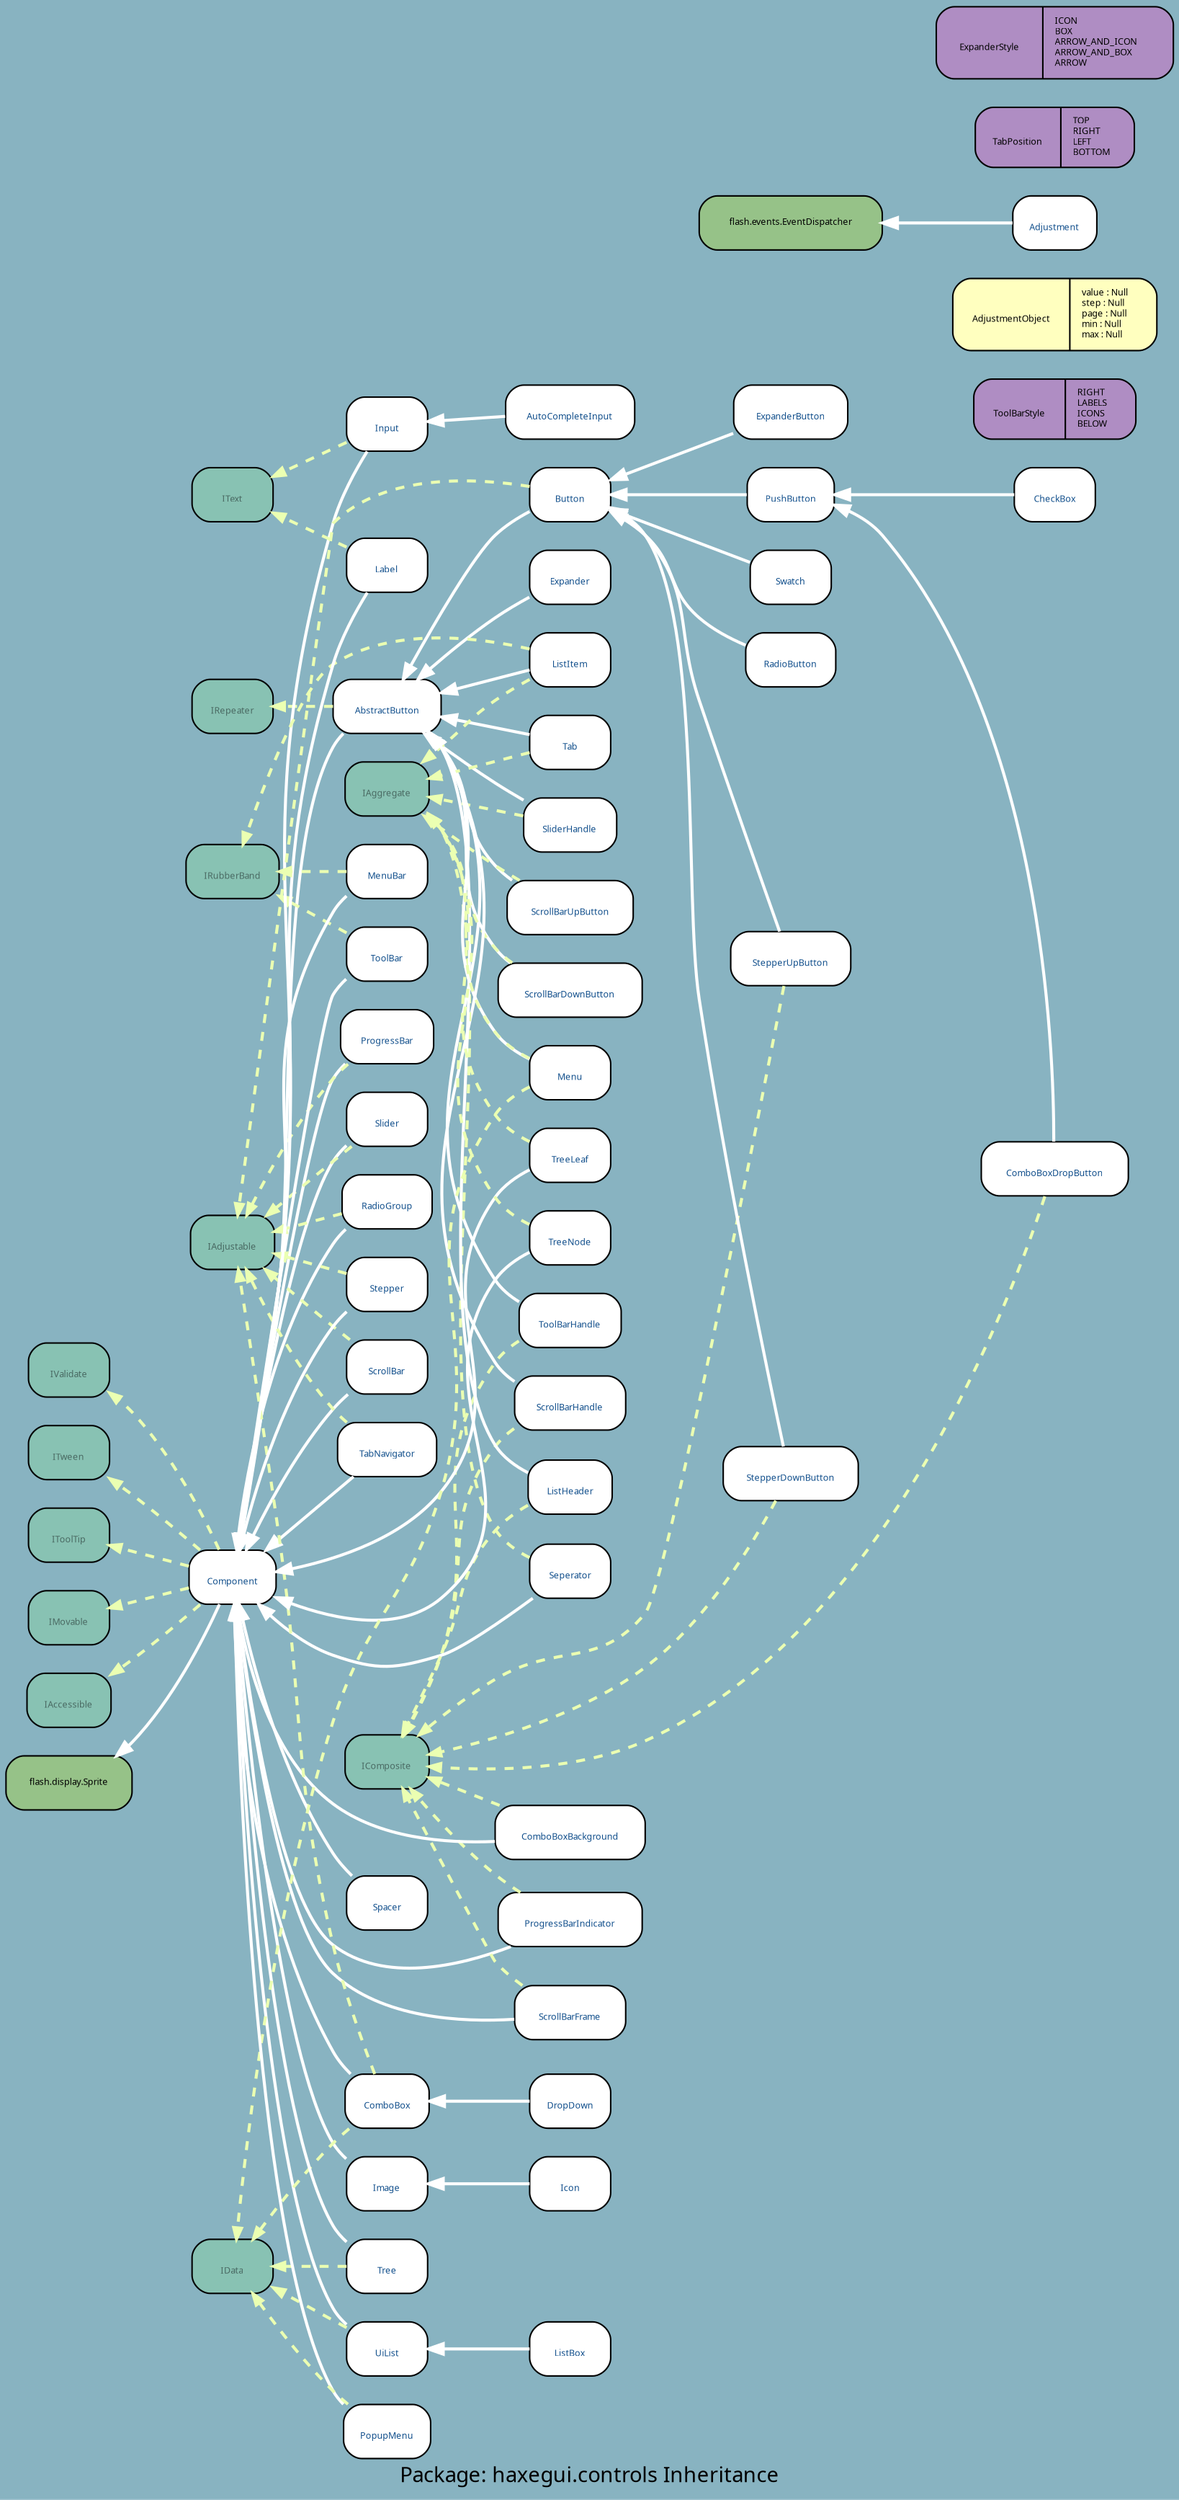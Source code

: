 digraph uml {
	graph [label="Package: haxegui.controls Inheritance", ratio=compress, rankdir=RL, smoothing=avg_dist, overlap=compress, packMode="graph", labelloc=c, fontname="DejaVu Sans Condenesed", fontsize=14, bgcolor="#88B3C1", fontcolor=black];
	node [label="\N", style="rounded,filled", fillcolor="#96c288", fontcolor="#104E8B", fontname="FFF Harmony", fontsize=6, shape=record, color=black];
	edge [fontname=Sans, fontsize=8, minlen="1.2", color=black, fontcolor=black];
	graph [lp="393,12",
		bb="0,0,786,1631"];
	"haxegui.controls.IValidate" [label="{\nIValidate}", fillcolor="#88c2b3", fontcolor="#496962", URL="../types/haxegui/controls/IValidate.html", tooltip="\nIValidate", portPos=w, pos="42,738", rects="15,720,69,756", width="0.75", height="0.50"];
	"haxegui.controls.ITween" [label="{\nITween}", fillcolor="#88c2b3", fontcolor="#496962", URL="../types/haxegui/controls/ITween.html", tooltip="\nITween", portPos=w, pos="42,684", rects="15,666,69,702", width="0.75", height="0.50"];
	"haxegui.controls.IToolTip" [label="{\nIToolTip}", fillcolor="#88c2b3", fontcolor="#496962", URL="../types/haxegui/controls/IToolTip.html", tooltip="\nIToolTip", portPos=w, pos="42,630", rects="15,612,69,648", width="0.75", height="0.50"];
	"haxegui.controls.IMovable" [label="{\nIMovable}", fillcolor="#88c2b3", fontcolor="#496962", URL="../types/haxegui/controls/IMovable.html", tooltip="\nIMovable", portPos=w, pos="42,576", rects="15,558,69,594", width="0.75", height="0.50"];
	"haxegui.controls.IAccessible" [label="{\nIAccessible}", fillcolor="#88c2b3", fontcolor="#496962", URL="../types/haxegui/controls/IAccessible.html", tooltip="\nIAccessible", portPos=w, pos="42,522", rects="14,504,70,540", width="0.78", height="0.50"];
	"haxegui.controls.Component" [label="{\nComponent}", fillcolor=white, URL="../types/haxegui/controls/Component.html", tooltip="\nComponent", portPos=w, pos="152,603", rects="123,585,181,621", width="0.81", height="0.50"];
	"flash.display.Sprite" [fontcolor=black, pos="42,468", rects="0,450,84,486", width="1.17", height="0.50"];
	"haxegui.controls.IComposite" [label="{\nIComposite}", fillcolor="#88c2b3", fontcolor="#496962", URL="../types/haxegui/controls/IComposite.html", tooltip="\nIComposite", portPos=w, pos="257,481", rects="229,463,285,499", width="0.78", height="0.50"];
	"haxegui.controls.ProgressBarIndicator" [label="{\nProgressBarIndicator}", fillcolor=white, URL="../types/haxegui/controls/ProgressBarIndicator.html", tooltip="\nProgressBarIndicator", portPos=w, pos="381,375", rects="333,357,429,393", width="1.33", height="0.50"];
	"haxegui.controls.IAdjustable" [label="{\nIAdjustable}", fillcolor="#88c2b3", fontcolor="#496962", URL="../types/haxegui/controls/IAdjustable.html", tooltip="\nIAdjustable", portPos=w, pos="152,822", rects="124,804,180,840", width="0.78", height="0.50"];
	"haxegui.controls.ProgressBar" [label="{\nProgressBar}", fillcolor=white, URL="../types/haxegui/controls/ProgressBar.html", tooltip="\nProgressBar", portPos=w, pos="257,957", rects="226,939,289,975", width="0.86", height="0.50"];
	"haxegui.controls.IRepeater" [label="{\nIRepeater}", fillcolor="#88c2b3", fontcolor="#496962", URL="../types/haxegui/controls/IRepeater.html", tooltip="\nIRepeater", portPos=w, pos="152,1173", rects="125,1155,179,1191", width="0.75", height="0.50"];
	"haxegui.controls.AbstractButton" [label="{\nAbstractButton}", fillcolor=white, URL="../types/haxegui/controls/AbstractButton.html", tooltip="\nAbstractButton", portPos=w, pos="257,1173", rects="221,1155,294,1191", width="1.00", height="0.50"];
	"haxegui.controls.IAggregate" [label="{\nIAggregate}", fillcolor="#88c2b3", fontcolor="#496962", URL="../types/haxegui/controls/IAggregate.html", tooltip="\nIAggregate", portPos=w, pos="257,1119", rects="229,1101,286,1137", width="0.78", height="0.50"];
	"haxegui.controls.SliderHandle" [label="{\nSliderHandle}", fillcolor=white, URL="../types/haxegui/controls/SliderHandle.html", tooltip="\nSliderHandle", portPos=w, pos="381,1095", rects="350,1077,412,1113", width="0.86", height="0.50"];
	"haxegui.controls.Slider" [label="{\nSlider}", fillcolor=white, URL="../types/haxegui/controls/Slider.html", tooltip="\nSlider", portPos=w, pos="257,903", rects="230,885,284,921", width="0.75", height="0.50"];
	"haxegui.controls.IText" [label="{\nIText}", fillcolor="#88c2b3", fontcolor="#496962", URL="../types/haxegui/controls/IText.html", tooltip="\nIText", portPos=w, pos="152,1311", rects="125,1293,179,1329", width="0.75", height="0.50"];
	"haxegui.controls.IRubberBand" [label="{\nIRubberBand}", fillcolor="#88c2b3", fontcolor="#496962", URL="../types/haxegui/controls/IRubberBand.html", tooltip="\nIRubberBand", portPos=w, pos="152,1065", rects="121,1047,184,1083", width="0.86", height="0.50"];
	"haxegui.controls.ToolBarStyle" [label="{\nToolBarStyle|RIGHT\lLABELS\lICONS\lBELOW\l}", fillcolor="#af8dc3", fontcolor=black, pos="707,1367", rects="653,1347,716,1387 716,1347,762,1387", width="1.50", height="0.56"];
	"haxegui.controls.ToolBarHandle" [label="{\nToolBarHandle}", fillcolor=white, URL="../types/haxegui/controls/ToolBarHandle.html", tooltip="\nToolBarHandle", portPos=w, pos="381,771", rects="347,753,416,789", width="0.94", height="0.50"];
	"haxegui.controls.ToolBar" [label="{\nToolBar}", fillcolor=white, URL="../types/haxegui/controls/ToolBar.html", tooltip="\nToolBar", portPos=w, pos="257,1011", rects="230,993,284,1029", width="0.75", height="0.50"];
	"haxegui.controls.Input" [label="{\nInput}", fillcolor=white, URL="../types/haxegui/controls/Input.html", tooltip="\nInput", portPos=w, pos="257,1357", rects="230,1339,284,1375", width="0.75", height="0.50"];
	"haxegui.controls.AutoCompleteInput" [label="{\nAutoCompleteInput}", fillcolor=white, URL="../types/haxegui/controls/AutoCompleteInput.html", tooltip="\nAutoCompleteInput", portPos=w, pos="381,1365", rects="338,1347,424,1383", width="1.19", height="0.50"];
	"haxegui.controls.RadioGroup" [label="{\nRadioGroup}", fillcolor=white, URL="../types/haxegui/controls/RadioGroup.html", tooltip="\nRadioGroup", portPos=w, pos="257,849", rects="227,831,287,867", width="0.83", height="0.50"];
	"haxegui.controls.Button" [label="{\nButton}", fillcolor=white, URL="../types/haxegui/controls/Button.html", tooltip="\nButton", portPos=w, pos="381,1311", rects="354,1293,408,1329", width="0.75", height="0.50"];
	"haxegui.controls.RadioButton" [label="{\nRadioButton}", fillcolor=white, URL="../types/haxegui/controls/RadioButton.html", tooltip="\nRadioButton", portPos=w, pos="530,1203", rects="500,1185,561,1221", width="0.83", height="0.50"];
	"haxegui.controls.AdjustmentObject" [label="{\nAdjustmentObject|value : Null\lstep : Null\lpage : Null\lmin : Null\lmax : Null\l}", fillcolor="#ffffbf", fontcolor=black, pos="707,1429", rects="639,1405,721,1453 721,1405,775,1453", width="1.89", height="0.67"];
	"haxegui.controls.Adjustment" [label="{\nAdjustment}", fillcolor=white, URL="../types/haxegui/controls/Adjustment.html", tooltip="\nAdjustment", portPos=w, pos="707,1489", rects="679,1471,736,1507", width="0.78", height="0.50"];
	"flash.events.EventDispatcher" [fontcolor=black, pos="530,1489", rects="469,1471,592,1507", width="1.69", height="0.50"];
	"haxegui.controls.ScrollBarUpButton" [label="{\nScrollBarUpButton}", fillcolor=white, URL="../types/haxegui/controls/ScrollBarUpButton.html", tooltip="\nScrollBarUpButton", portPos=w, pos="381,1041", rects="339,1023,424,1059", width="1.17", height="0.50"];
	"haxegui.controls.ScrollBarDownButton" [label="{\nScrollBarDownButton}", fillcolor=white, URL="../types/haxegui/controls/ScrollBarDownButton.html", tooltip="\nScrollBarDownButton", portPos=w, pos="381,987", rects="333,969,429,1005", width="1.33", height="0.50"];
	"haxegui.controls.ScrollBarHandle" [label="{\nScrollBarHandle}", fillcolor=white, URL="../types/haxegui/controls/ScrollBarHandle.html", tooltip="\nScrollBarHandle", portPos=w, pos="381,717", rects="344,699,419,735", width="1.03", height="0.50"];
	"haxegui.controls.ScrollBarFrame" [label="{\nScrollBarFrame}", fillcolor=white, URL="../types/haxegui/controls/ScrollBarFrame.html", tooltip="\nScrollBarFrame", portPos=w, pos="381,317", rects="344,299,419,335", width="1.03", height="0.50"];
	"haxegui.controls.ScrollBar" [label="{\nScrollBar}", fillcolor=white, URL="../types/haxegui/controls/ScrollBar.html", tooltip="\nScrollBar", portPos=w, pos="257,741", rects="230,723,284,759", width="0.75", height="0.50"];
	"haxegui.controls.Seperator" [label="{\nSeperator}", fillcolor=white, URL="../types/haxegui/controls/Seperator.html", tooltip="\nSeperator", portPos=w, pos="381,607", rects="354,589,408,625", width="0.75", height="0.50"];
	"haxegui.controls.Tab" [label="{\nTab}", fillcolor=white, URL="../types/haxegui/controls/Tab.html", tooltip="\nTab", portPos=w, pos="381,1149", rects="354,1131,408,1167", width="0.75", height="0.50"];
	"haxegui.controls.TabPosition" [label="{\nTabPosition|TOP\lRIGHT\lLEFT\lBOTTOM\l}", fillcolor="#af8dc3", fontcolor=black, pos="707,1545", rects="654,1525,712,1565 712,1525,760,1565", width="1.47", height="0.56"];
	"haxegui.controls.TabNavigator" [label="{\nTabNavigator}", fillcolor=white, URL="../types/haxegui/controls/TabNavigator.html", tooltip="\nTabNavigator", portPos=w, pos="257,687", rects="224,669,290,705", width="0.92", height="0.50"];
	"haxegui.controls.ExpanderStyle" [label="{\nExpanderStyle|ICON\lBOX\lARROW_AND_ICON\lARROW_AND_BOX\lARROW\l}", fillcolor="#af8dc3", fontcolor=black, pos="707,1607", rects="628,1583,699,1631 699,1583,786,1631", width="2.19", height="0.67"];
	"haxegui.controls.ExpanderButton" [label="{\nExpanderButton}", fillcolor=white, URL="../types/haxegui/controls/ExpanderButton.html", tooltip="\nExpanderButton", portPos=w, pos="530,1365", rects="492,1347,569,1383", width="1.06", height="0.50"];
	"haxegui.controls.Expander" [label="{\nExpander}", fillcolor=white, URL="../types/haxegui/controls/Expander.html", tooltip="\nExpander", portPos=w, pos="381,1257", rects="354,1239,408,1275", width="0.75", height="0.50"];
	"haxegui.controls.ListHeader" [label="{\nListHeader}", fillcolor=white, URL="../types/haxegui/controls/ListHeader.html", tooltip="\nListHeader", portPos=w, pos="381,662", rects="353,644,409,680", width="0.78", height="0.50"];
	"haxegui.controls.ListItem" [label="{\nListItem}", fillcolor=white, URL="../types/haxegui/controls/ListItem.html", tooltip="\nListItem", portPos=w, pos="381,1203", rects="354,1185,408,1221", width="0.75", height="0.50"];
	"haxegui.controls.IData" [label="{\nIData}", fillcolor="#88c2b3", fontcolor="#496962", URL="../types/haxegui/controls/IData.html", tooltip="\nIData", portPos=w, pos="152,151", rects="125,133,179,169", width="0.75", height="0.50"];
	"haxegui.controls.UiList" [label="{\nUiList}", fillcolor=white, URL="../types/haxegui/controls/UiList.html", tooltip="\nUiList", portPos=w, pos="257,97", rects="230,79,284,115", width="0.75", height="0.50"];
	"haxegui.controls.ListBox" [label="{\nListBox}", fillcolor=white, URL="../types/haxegui/controls/ListBox.html", tooltip="\nListBox", portPos=w, pos="381,97", rects="354,79,408,115", width="0.75", height="0.50"];
	"haxegui.controls.Image" [label="{\nImage}", fillcolor=white, URL="../types/haxegui/controls/Image.html", tooltip="\nImage", portPos=w, pos="257,205", rects="230,187,284,223", width="0.75", height="0.50"];
	"haxegui.controls.Icon" [label="{\nIcon}", fillcolor=white, URL="../types/haxegui/controls/Icon.html", tooltip="\nIcon", portPos=w, pos="381,205", rects="354,187,408,223", width="0.75", height="0.50"];
	"haxegui.controls.Label" [label="{\nLabel}", fillcolor=white, URL="../types/haxegui/controls/Label.html", tooltip="\nLabel", portPos=w, pos="257,1265", rects="230,1247,284,1283", width="0.75", height="0.50"];
	"haxegui.controls.PushButton" [label="{\nPushButton}", fillcolor=white, URL="../types/haxegui/controls/PushButton.html", tooltip="\nPushButton", portPos=w, pos="530,1311", rects="501,1293,560,1329", width="0.81", height="0.50"];
	"haxegui.controls.ComboBoxDropButton" [label="{\nComboBoxDropButton}", fillcolor=white, URL="../types/haxegui/controls/ComboBoxDropButton.html", tooltip="\nComboBoxDropButton", portPos=w, pos="707,867", rects="658,849,757,885", width="1.36", height="0.50"];
	"haxegui.controls.ComboBoxBackground" [label="{\nComboBoxBackground}", fillcolor=white, URL="../types/haxegui/controls/ComboBoxBackground.html", tooltip="\nComboBoxBackground", portPos=w, pos="381,436", rects="331,418,432,454", width="1.39", height="0.50"];
	"haxegui.controls.ComboBox" [label="{\nComboBox}", fillcolor=white, URL="../types/haxegui/controls/ComboBox.html", tooltip="\nComboBox", portPos=w, pos="257,259", rects="229,241,285,277", width="0.78", height="0.50"];
	"haxegui.controls.DropDown" [label="{\nDropDown}", fillcolor=white, URL="../types/haxegui/controls/DropDown.html", tooltip="\nDropDown", portPos=w, pos="381,259", rects="354,241,408,277", width="0.75", height="0.50"];
	"haxegui.controls.StepperUpButton" [label="{\nStepperUpButton}", fillcolor=white, URL="../types/haxegui/controls/StepperUpButton.html", tooltip="\nStepperUpButton", portPos=w, pos="530,1009", rects="490,991,571,1027", width="1.11", height="0.50"];
	"haxegui.controls.StepperDownButton" [label="{\nStepperDownButton}", fillcolor=white, URL="../types/haxegui/controls/StepperDownButton.html", tooltip="\nStepperDownButton", portPos=w, pos="530,674", rects="485,656,576,692", width="1.25", height="0.50"];
	"haxegui.controls.Stepper" [label="{\nStepper}", fillcolor=white, URL="../types/haxegui/controls/Stepper.html", tooltip="\nStepper", portPos=w, pos="257,795", rects="230,777,284,813", width="0.75", height="0.50"];
	"haxegui.controls.Swatch" [label="{\nSwatch}", fillcolor=white, URL="../types/haxegui/controls/Swatch.html", tooltip="\nSwatch", portPos=w, pos="530,1257", rects="503,1239,557,1275", width="0.75", height="0.50"];
	"haxegui.controls.TreeLeaf" [label="{\nTreeLeaf}", fillcolor=white, URL="../types/haxegui/controls/TreeLeaf.html", tooltip="\nTreeLeaf", portPos=w, pos="381,879", rects="354,861,408,897", width="0.75", height="0.50"];
	"haxegui.controls.TreeNode" [label="{\nTreeNode}", fillcolor=white, URL="../types/haxegui/controls/TreeNode.html", tooltip="\nTreeNode", portPos=w, pos="381,825", rects="354,807,408,843", width="0.75", height="0.50"];
	"haxegui.controls.Tree" [label="{\nTree}", fillcolor=white, URL="../types/haxegui/controls/Tree.html", tooltip="\nTree", portPos=w, pos="257,151", rects="230,133,284,169", width="0.75", height="0.50"];
	"haxegui.controls.Spacer" [label="{\nSpacer}", fillcolor=white, URL="../types/haxegui/controls/Spacer.html", tooltip="\nSpacer", portPos=w, pos="257,389", rects="230,371,284,407", width="0.75", height="0.50"];
	"haxegui.controls.Menu" [label="{\nMenu}", fillcolor=white, URL="../types/haxegui/controls/Menu.html", tooltip="\nMenu", portPos=w, pos="381,933", rects="354,915,408,951", width="0.75", height="0.50"];
	"haxegui.controls.MenuBar" [label="{\nMenuBar}", fillcolor=white, URL="../types/haxegui/controls/MenuBar.html", tooltip="\nMenuBar", portPos=w, pos="257,1065", rects="230,1047,284,1083", width="0.75", height="0.50"];
	"haxegui.controls.CheckBox" [label="{\nCheckBox}", fillcolor=white, URL="../types/haxegui/controls/CheckBox.html", tooltip="\nCheckBox", portPos=w, pos="707,1311", rects="680,1293,734,1329", width="0.75", height="0.50"];
	"haxegui.controls.PopupMenu" [label="{\nPopupMenu}", fillcolor=white, URL="../types/haxegui/controls/PopupMenu.html", tooltip="\nPopupMenu", portPos=w, pos="257,43", rects="228,25,287,61", width="0.81", height="0.50"];
	"haxegui.controls.Component" -> "flash.display.Sprite" [color=white, style=bold, arrowhead=normal, arrowsize="1.0", pos="e,73,486 143,585 132,562 110,523 84,495 83,494 82,493 81,492"];
	"haxegui.controls.Component" -> "haxegui.controls.IValidate" [color="#ebffb2", style="dashed, bold", arrowhead=normal, arrowsize="0.75", pos="e,69,723 144,621 132,644 110,684 84,711 82,713 79,716 75,718"];
	"haxegui.controls.Component" -> "haxegui.controls.ITween" [color="#ebffb2", style="dashed, bold", arrowhead=normal, arrowsize="0.75", pos="e,69,667 130,621 117,632 100,646 84,657 81,659 78,661 76,663"];
	"haxegui.controls.Component" -> "haxegui.controls.IToolTip" [color="#ebffb2", style="dashed, bold", arrowhead=normal, arrowsize="0.75", pos="e,69,623 123,610 108,613 92,618 76,621"];
	"haxegui.controls.Component" -> "haxegui.controls.IMovable" [color="#ebffb2", style="dashed, bold", arrowhead=normal, arrowsize="0.75", pos="e,69,583 123,596 108,593 92,588 76,585"];
	"haxegui.controls.Component" -> "haxegui.controls.IAccessible" [color="#ebffb2", style="dashed, bold", arrowhead=normal, arrowsize="0.75", pos="e,70,540 130,585 117,574 100,561 84,549 81,547 79,546 77,544"];
	"haxegui.controls.ProgressBarIndicator" -> "haxegui.controls.Component" [color=white, style=bold, arrowhead=normal, arrowsize="1.0", pos="e,154,585 338,357 302,345 253,337 220,362 185,388 164,517 155,575"];
	"haxegui.controls.ProgressBarIndicator" -> "haxegui.controls.IComposite" [color="#ebffb2", style="dashed, bold", arrowhead=normal, arrowsize="0.75", pos="e,273,463 352,393 345,398 337,403 330,409 311,424 292,443 278,457"];
	"haxegui.controls.ProgressBar" -> "haxegui.controls.Component" [color=white, style=bold, arrowhead=normal, arrowsize="1.0", pos="e,155,621 227,939 224,936 222,933 220,930 203,905 169,706 157,631"];
	"haxegui.controls.ProgressBar" -> "haxegui.controls.IAdjustable" [color="#ebffb2", style="dashed, bold", arrowhead=normal, arrowsize="0.75", pos="e,161,840 229,939 226,936 223,933 220,930 196,905 176,870 164,847"];
	"haxegui.controls.AbstractButton" -> "haxegui.controls.Component" [color=white, style=bold, arrowhead=normal, arrowsize="1.0", pos="e,155,621 227,1155 224,1152 222,1149 220,1146 180,1078 194,873 184,795 176,737 164,669 157,631"];
	"haxegui.controls.AbstractButton" -> "haxegui.controls.IRepeater" [color="#ebffb2", style="dashed, bold", arrowhead=normal, arrowsize="0.75", pos="e,179,1173 221,1173 210,1173 198,1173 187,1173"];
	"haxegui.controls.SliderHandle" -> "haxegui.controls.AbstractButton" [color=white, style=bold, arrowhead=normal, arrowsize="1.0", pos="e,282,1155 350,1110 343,1114 336,1118 330,1122 322,1127 306,1139 290,1149"];
	"haxegui.controls.SliderHandle" -> "haxegui.controls.IAggregate" [color="#ebffb2", style="dashed, bold", arrowhead=normal, arrowsize="0.75", pos="e,286,1113 350,1101 333,1104 312,1109 294,1112"];
	"haxegui.controls.Slider" -> "haxegui.controls.Component" [color=white, style=bold, arrowhead=normal, arrowsize="1.0", pos="e,155,621 230,887 226,884 223,880 220,876 193,836 167,693 157,631"];
	"haxegui.controls.Slider" -> "haxegui.controls.IAdjustable" [color="#ebffb2", style="dashed, bold", arrowhead=normal, arrowsize="0.75", pos="e,174,840 231,885 228,882 224,879 220,876 206,866 192,855 180,845"];
	"haxegui.controls.ToolBarHandle" -> "haxegui.controls.AbstractButton" [color=white, style=bold, arrowhead=normal, arrowsize="1.0", pos="e,287,1155 347,783 340,787 334,792 330,798 243,927 371,1011 294,1146 294,1146 293,1147 293,1147"];
	"haxegui.controls.ToolBarHandle" -> "haxegui.controls.IComposite" [color="#ebffb2", style="dashed, bold", arrowhead=normal, arrowsize="0.75", pos="e,268,499 347,759 340,755 334,750 330,744 278,674 322,634 294,551 288,536 280,519 272,506"];
	"haxegui.controls.ToolBar" -> "haxegui.controls.Component" [color=white, style=bold, arrowhead=normal, arrowsize="1.0", pos="e,155,621 230,995 226,992 222,988 220,984 215,976 172,718 157,631"];
	"haxegui.controls.ToolBar" -> "haxegui.controls.IRubberBand" [color="#ebffb2", style="dashed, bold", arrowhead=normal, arrowsize="0.75", pos="e,184,1049 230,1025 218,1031 204,1038 191,1045"];
	"haxegui.controls.Input" -> "haxegui.controls.Component" [color=white, style=bold, arrowhead=normal, arrowsize="1.0", pos="e,155,621 244,1339 235,1326 225,1309 220,1292 155,1080 210,1014 184,795 177,737 164,669 157,631"];
	"haxegui.controls.Input" -> "haxegui.controls.IText" [color="#ebffb2", style="dashed, bold", arrowhead=normal, arrowsize="0.75", pos="e,179,1323 230,1345 216,1339 200,1332 186,1326"];
	"haxegui.controls.AutoCompleteInput" -> "haxegui.controls.Input" [color=white, style=bold, arrowhead=normal, arrowsize="1.0", pos="e,284,1359 338,1362 324,1361 308,1360 294,1360"];
	"haxegui.controls.RadioGroup" -> "haxegui.controls.Component" [color=white, style=bold, arrowhead=normal, arrowsize="1.0", pos="e,154,621 227,831 225,828 222,825 220,822 177,763 160,676 155,631"];
	"haxegui.controls.RadioGroup" -> "haxegui.controls.IAdjustable" [color="#ebffb2", style="dashed, bold", arrowhead=normal, arrowsize="0.75", pos="e,180,829 227,841 214,838 201,834 188,831"];
	"haxegui.controls.Button" -> "haxegui.controls.AbstractButton" [color=white, style=bold, arrowhead=normal, arrowsize="1.0", pos="e,268,1191 354,1300 345,1296 337,1290 330,1284 316,1271 290,1229 273,1200"];
	"haxegui.controls.Button" -> "haxegui.controls.IAdjustable" [color="#ebffb2", style="dashed, bold", arrowhead=normal, arrowsize="0.75", pos="e,155,840 354,1317 318,1322 255,1326 220,1292 179,1252 192,1094 184,1038 174,970 162,888 156,848"];
	"haxegui.controls.RadioButton" -> "haxegui.controls.Button" [color=white, style=bold, arrowhead=normal, arrowsize="1.0", pos="e,408,1299 500,1212 489,1216 477,1222 468,1230 445,1248 453,1264 432,1284 428,1288 422,1291 417,1294"];
	"haxegui.controls.Adjustment" -> "flash.events.EventDispatcher" [color=white, style=bold, arrowhead=normal, arrowsize="1.0", pos="e,592,1489 679,1489 659,1489 630,1489 602,1489"];
	"haxegui.controls.ScrollBarUpButton" -> "haxegui.controls.AbstractButton" [color=white, style=bold, arrowhead=normal, arrowsize="1.0", pos="e,285,1155 340,1059 336,1062 333,1065 330,1068 303,1095 318,1116 294,1146 293,1147 293,1147 292,1148"];
	"haxegui.controls.ScrollBarUpButton" -> "haxegui.controls.IAggregate" [color="#ebffb2", style="dashed, bold", arrowhead=normal, arrowsize="0.75", pos="e,282,1101 345,1059 340,1062 335,1065 330,1068 322,1073 304,1086 288,1097"];
	"haxegui.controls.ScrollBarDownButton" -> "haxegui.controls.AbstractButton" [color=white, style=bold, arrowhead=normal, arrowsize="1.0", pos="e,286,1155 339,1005 335,1008 333,1011 330,1014 291,1061 328,1095 294,1146 294,1146 293,1147 293,1147"];
	"haxegui.controls.ScrollBarDownButton" -> "haxegui.controls.IAggregate" [color="#ebffb2", style="dashed, bold", arrowhead=normal, arrowsize="0.75", pos="e,285,1101 340,1005 336,1008 333,1011 330,1014 303,1041 318,1062 294,1092 293,1093 292,1094 290,1096"];
	"haxegui.controls.ScrollBarHandle" -> "haxegui.controls.AbstractButton" [color=white, style=bold, arrowhead=normal, arrowsize="1.0", pos="e,287,1155 344,731 338,734 334,739 330,744 230,894 382,989 294,1146 294,1146 293,1147 293,1147"];
	"haxegui.controls.ScrollBarHandle" -> "haxegui.controls.IComposite" [color="#ebffb2", style="dashed, bold", arrowhead=normal, arrowsize="0.75", pos="e,268,499 344,702 338,698 334,694 330,689 291,640 316,611 294,551 288,536 279,519 272,506"];
	"haxegui.controls.ScrollBarFrame" -> "haxegui.controls.Component" [color=white, style=bold, arrowhead=normal, arrowsize="1.0", pos="e,154,585 344,313 307,310 253,313 220,343 185,375 164,515 155,575"];
	"haxegui.controls.ScrollBarFrame" -> "haxegui.controls.IComposite" [color="#ebffb2", style="dashed, bold", arrowhead=normal, arrowsize="0.75", pos="e,267,463 346,335 340,339 335,343 330,348 306,373 310,387 294,416 286,429 278,444 271,457"];
	"haxegui.controls.ScrollBar" -> "haxegui.controls.Component" [color=white, style=bold, arrowhead=normal, arrowsize="1.0", pos="e,160,621 230,723 226,720 223,717 220,714 196,689 176,654 164,630"];
	"haxegui.controls.ScrollBar" -> "haxegui.controls.IAdjustable" [color="#ebffb2", style="dashed, bold", arrowhead=normal, arrowsize="0.75", pos="e,175,804 232,759 228,762 224,765 220,768 207,778 193,789 181,799"];
	"haxegui.controls.Seperator" -> "haxegui.controls.Component" [color=white, style=bold, arrowhead=normal, arrowsize="1.0", pos="e,169,585 354,589 331,573 301,553 294,551 262,542 251,541 220,551 204,557 189,568 176,578"];
	"haxegui.controls.Seperator" -> "haxegui.controls.IAggregate" [color="#ebffb2", style="dashed, bold", arrowhead=normal, arrowsize="0.75", pos="e,286,1101 354,616 345,620 336,627 330,635 274,721 343,1003 294,1092 293,1093 292,1094 291,1096"];
	"haxegui.controls.Tab" -> "haxegui.controls.AbstractButton" [color=white, style=bold, arrowhead=normal, arrowsize="1.0", pos="e,294,1166 354,1154 339,1157 321,1160 304,1164"];
	"haxegui.controls.Tab" -> "haxegui.controls.IAggregate" [color="#ebffb2", style="dashed, bold", arrowhead=normal, arrowsize="0.75", pos="e,286,1126 354,1142 336,1138 313,1133 293,1128"];
	"haxegui.controls.TabNavigator" -> "haxegui.controls.Component" [color=white, style=bold, arrowhead=normal, arrowsize="1.0", pos="e,175,621 234,669 219,657 200,641 183,627"];
	"haxegui.controls.TabNavigator" -> "haxegui.controls.IAdjustable" [color="#ebffb2", style="dashed, bold", arrowhead=normal, arrowsize="0.75", pos="e,161,804 230,705 226,708 223,711 220,714 196,739 176,774 164,797"];
	"haxegui.controls.ExpanderButton" -> "haxegui.controls.Button" [color=white, style=bold, arrowhead=normal, arrowsize="1.0", pos="e,408,1321 492,1351 468,1343 440,1332 418,1324"];
	"haxegui.controls.Expander" -> "haxegui.controls.AbstractButton" [color=white, style=bold, arrowhead=normal, arrowsize="1.0", pos="e,278,1191 354,1243 346,1239 337,1235 330,1230 315,1220 299,1208 286,1197"];
	"haxegui.controls.ListHeader" -> "haxegui.controls.AbstractButton" [color=white, style=bold, arrowhead=normal, arrowsize="1.0", pos="e,287,1155 353,672 344,676 335,682 330,690 274,776 343,1057 294,1146 294,1146 294,1147 293,1147"];
	"haxegui.controls.ListHeader" -> "haxegui.controls.IComposite" [color="#ebffb2", style="dashed, bold", arrowhead=normal, arrowsize="0.75", pos="e,267,499 353,651 345,647 336,641 330,634 302,605 311,588 294,551 286,536 277,519 271,506"];
	"haxegui.controls.ListItem" -> "haxegui.controls.AbstractButton" [color=white, style=bold, arrowhead=normal, arrowsize="1.0", pos="e,294,1182 354,1196 339,1193 321,1189 304,1184"];
	"haxegui.controls.ListItem" -> "haxegui.controls.IAggregate" [color="#ebffb2", style="dashed, bold", arrowhead=normal, arrowsize="0.75", pos="e,282,1137 354,1190 346,1186 337,1181 330,1176 312,1164 310,1158 294,1146 292,1145 290,1143 288,1142"];
	"haxegui.controls.ListItem" -> "haxegui.controls.IRubberBand" [color="#ebffb2", style="dashed, bold", arrowhead=normal, arrowsize="0.75", pos="e,158,1083 354,1210 320,1218 261,1226 220,1200 199,1187 175,1126 161,1090"];
	"haxegui.controls.UiList" -> "haxegui.controls.Component" [color=white, style=bold, arrowhead=normal, arrowsize="1.0", pos="e,153,585 230,113 226,116 222,120 220,124 173,202 157,485 153,575"];
	"haxegui.controls.UiList" -> "haxegui.controls.IData" [color="#ebffb2", style="dashed, bold", arrowhead=normal, arrowsize="0.75", pos="e,179,137 230,111 216,118 200,126 186,134"];
	"haxegui.controls.ListBox" -> "haxegui.controls.UiList" [color=white, style=bold, arrowhead=normal, arrowsize="1.0", pos="e,284,97 354,97 336,97 313,97 294,97"];
	"haxegui.controls.Image" -> "haxegui.controls.Component" [color=white, style=bold, arrowhead=normal, arrowsize="1.0", pos="e,154,585 230,221 226,224 222,228 220,232 184,289 161,498 155,575"];
	"haxegui.controls.Icon" -> "haxegui.controls.Image" [color=white, style=bold, arrowhead=normal, arrowsize="1.0", pos="e,284,205 354,205 336,205 313,205 294,205"];
	"haxegui.controls.Label" -> "haxegui.controls.Component" [color=white, style=bold, arrowhead=normal, arrowsize="1.0", pos="e,155,621 244,1247 235,1234 225,1217 220,1200 166,1027 206,975 184,795 177,737 164,669 157,631"];
	"haxegui.controls.Label" -> "haxegui.controls.IText" [color="#ebffb2", style="dashed, bold", arrowhead=normal, arrowsize="0.75", pos="e,179,1299 230,1277 216,1283 200,1290 186,1296"];
	"haxegui.controls.PushButton" -> "haxegui.controls.Button" [color=white, style=bold, arrowhead=normal, arrowsize="1.0", pos="e,408,1311 501,1311 477,1311 443,1311 418,1311"];
	"haxegui.controls.ComboBoxDropButton" -> "haxegui.controls.PushButton" [color=white, style=bold, arrowhead=normal, arrowsize="1.0", pos="e,560,1304 704,885 692,957 645,1221 592,1284 586,1291 578,1295 569,1300"];
	"haxegui.controls.ComboBoxDropButton" -> "haxegui.controls.IComposite" [color="#ebffb2", style="dashed, bold", arrowhead=normal, arrowsize="0.75", pos="e,285,478 701,849 678,784 591,567 432,496 386,476 329,476 293,478"];
	"haxegui.controls.ComboBoxBackground" -> "haxegui.controls.Component" [color=white, style=bold, arrowhead=normal, arrowsize="1.0", pos="e,154,585 331,430 297,428 252,431 220,454 180,483 163,541 156,575"];
	"haxegui.controls.ComboBoxBackground" -> "haxegui.controls.IComposite" [color="#ebffb2", style="dashed, bold", arrowhead=normal, arrowsize="0.75", pos="e,285,471 331,454 318,459 305,464 292,468"];
	"haxegui.controls.ComboBox" -> "haxegui.controls.Component" [color=white, style=bold, arrowhead=normal, arrowsize="1.0", pos="e,154,585 232,277 227,281 223,286 220,291 191,340 165,508 155,575"];
	"haxegui.controls.ComboBox" -> "haxegui.controls.IAdjustable" [color="#ebffb2", style="dashed, bold", arrowhead=normal, arrowsize="0.75", pos="e,155,804 249,277 240,298 227,332 220,362 191,479 201,512 184,630 175,689 163,759 156,796"];
	"haxegui.controls.ComboBox" -> "haxegui.controls.IData" [color="#ebffb2", style="dashed, bold", arrowhead=normal, arrowsize="0.75", pos="e,165,169 230,241 227,238 223,235 220,232 201,214 183,192 170,175"];
	"haxegui.controls.DropDown" -> "haxegui.controls.ComboBox" [color=white, style=bold, arrowhead=normal, arrowsize="1.0", pos="e,285,259 354,259 336,259 314,259 295,259"];
	"haxegui.controls.StepperUpButton" -> "haxegui.controls.Button" [color=white, style=bold, arrowhead=normal, arrowsize="1.0", pos="e,408,1301 523,1027 511,1058 487,1122 468,1176 451,1223 464,1245 432,1284 428,1289 423,1293 417,1296"];
	"haxegui.controls.StepperUpButton" -> "haxegui.controls.IComposite" [color="#ebffb2", style="dashed, bold", arrowhead=normal, arrowsize="0.75", pos="e,278,499 526,991 510,911 445,597 432,580 400,543 372,561 330,536 314,526 297,515 284,504"];
	"haxegui.controls.StepperDownButton" -> "haxegui.controls.Button" [color=white, style=bold, arrowhead=normal, arrowsize="1.0", pos="e,408,1302 526,692 515,739 486,872 468,982 457,1048 470,1228 432,1284 428,1289 423,1294 417,1297"];
	"haxegui.controls.StepperDownButton" -> "haxegui.controls.IComposite" [color="#ebffb2", style="dashed, bold", arrowhead=normal, arrowsize="0.75", pos="e,285,486 521,656 506,628 473,575 432,544 389,513 330,495 293,488"];
	"haxegui.controls.Stepper" -> "haxegui.controls.Component" [color=white, style=bold, arrowhead=normal, arrowsize="1.0", pos="e,156,621 230,778 226,775 223,772 220,768 187,726 168,666 159,631"];
	"haxegui.controls.Stepper" -> "haxegui.controls.IAdjustable" [color="#ebffb2", style="dashed, bold", arrowhead=normal, arrowsize="0.75", pos="e,180,815 230,802 217,805 202,810 187,813"];
	"haxegui.controls.Swatch" -> "haxegui.controls.Button" [color=white, style=bold, arrowhead=normal, arrowsize="1.0", pos="e,408,1301 503,1267 479,1275 444,1288 418,1297"];
	"haxegui.controls.TreeLeaf" -> "haxegui.controls.Component" [color=white, style=bold, arrowhead=normal, arrowsize="1.0", pos="e,181,607 354,870 345,866 336,860 330,852 278,783 349,728 294,660 268,629 224,615 191,609"];
	"haxegui.controls.TreeLeaf" -> "haxegui.controls.IAggregate" [color="#ebffb2", style="dashed, bold", arrowhead=normal, arrowsize="0.75", pos="e,286,1101 354,888 345,892 336,898 330,906 279,974 339,1020 294,1092 293,1093 292,1094 291,1095"];
	"haxegui.controls.TreeNode" -> "haxegui.controls.Component" [color=white, style=bold, arrowhead=normal, arrowsize="1.0", pos="e,181,589 354,816 345,812 336,806 330,798 274,722 366,650 294,589 265,565 222,574 190,585"];
	"haxegui.controls.TreeNode" -> "haxegui.controls.IAggregate" [color="#ebffb2", style="dashed, bold", arrowhead=normal, arrowsize="0.75", pos="e,286,1101 354,834 345,838 336,844 330,852 267,941 349,999 294,1092 293,1093 292,1094 291,1095"];
	"haxegui.controls.Tree" -> "haxegui.controls.Component" [color=white, style=bold, arrowhead=normal, arrowsize="1.0", pos="e,153,585 230,167 226,170 222,174 220,178 179,246 160,491 154,575"];
	"haxegui.controls.Tree" -> "haxegui.controls.IData" [color="#ebffb2", style="dashed, bold", arrowhead=normal, arrowsize="0.75", pos="e,179,151 230,151 217,151 201,151 187,151"];
	"haxegui.controls.Spacer" -> "haxegui.controls.Component" [color=white, style=bold, arrowhead=normal, arrowsize="1.0", pos="e,156,585 233,407 228,411 223,416 220,421 185,469 166,537 158,575"];
	"haxegui.controls.Menu" -> "haxegui.controls.AbstractButton" [color=white, style=bold, arrowhead=normal, arrowsize="1.0", pos="e,287,1155 354,942 345,946 336,952 330,960 279,1027 339,1074 294,1146 294,1146 293,1147 293,1147"];
	"haxegui.controls.Menu" -> "haxegui.controls.IData" [color="#ebffb2", style="dashed, bold", arrowhead=normal, arrowsize="0.75", pos="e,154,169 354,925 345,920 336,914 330,906 266,816 326,766 294,660 271,589 243,580 220,508 180,387 161,237 155,177"];
	"haxegui.controls.Menu" -> "haxegui.controls.IAggregate" [color="#ebffb2", style="dashed, bold", arrowhead=normal, arrowsize="0.75", pos="e,286,1101 354,942 345,946 336,952 330,960 291,1007 328,1041 294,1092 293,1093 292,1094 291,1095"];
	"haxegui.controls.MenuBar" -> "haxegui.controls.Component" [color=white, style=bold, arrowhead=normal, arrowsize="1.0", pos="e,155,621 230,1049 226,1046 222,1042 220,1038 163,945 200,903 184,795 175,737 163,669 157,631"];
	"haxegui.controls.MenuBar" -> "haxegui.controls.IRubberBand" [color="#ebffb2", style="dashed, bold", arrowhead=normal, arrowsize="0.75", pos="e,184,1065 230,1065 218,1065 204,1065 192,1065"];
	"haxegui.controls.CheckBox" -> "haxegui.controls.PushButton" [color=white, style=bold, arrowhead=normal, arrowsize="1.0", pos="e,560,1311 680,1311 650,1311 604,1311 570,1311"];
	"haxegui.controls.PopupMenu" -> "haxegui.controls.Component" [color=white, style=bold, arrowhead=normal, arrowsize="1.0", pos="e,152,585 228,61 225,63 222,67 220,70 169,157 156,477 152,575"];
	"haxegui.controls.PopupMenu" -> "haxegui.controls.IData" [color="#ebffb2", style="dashed, bold", arrowhead=normal, arrowsize="0.75", pos="e,165,133 231,61 227,64 223,67 220,70 201,88 183,110 170,127"];
}
